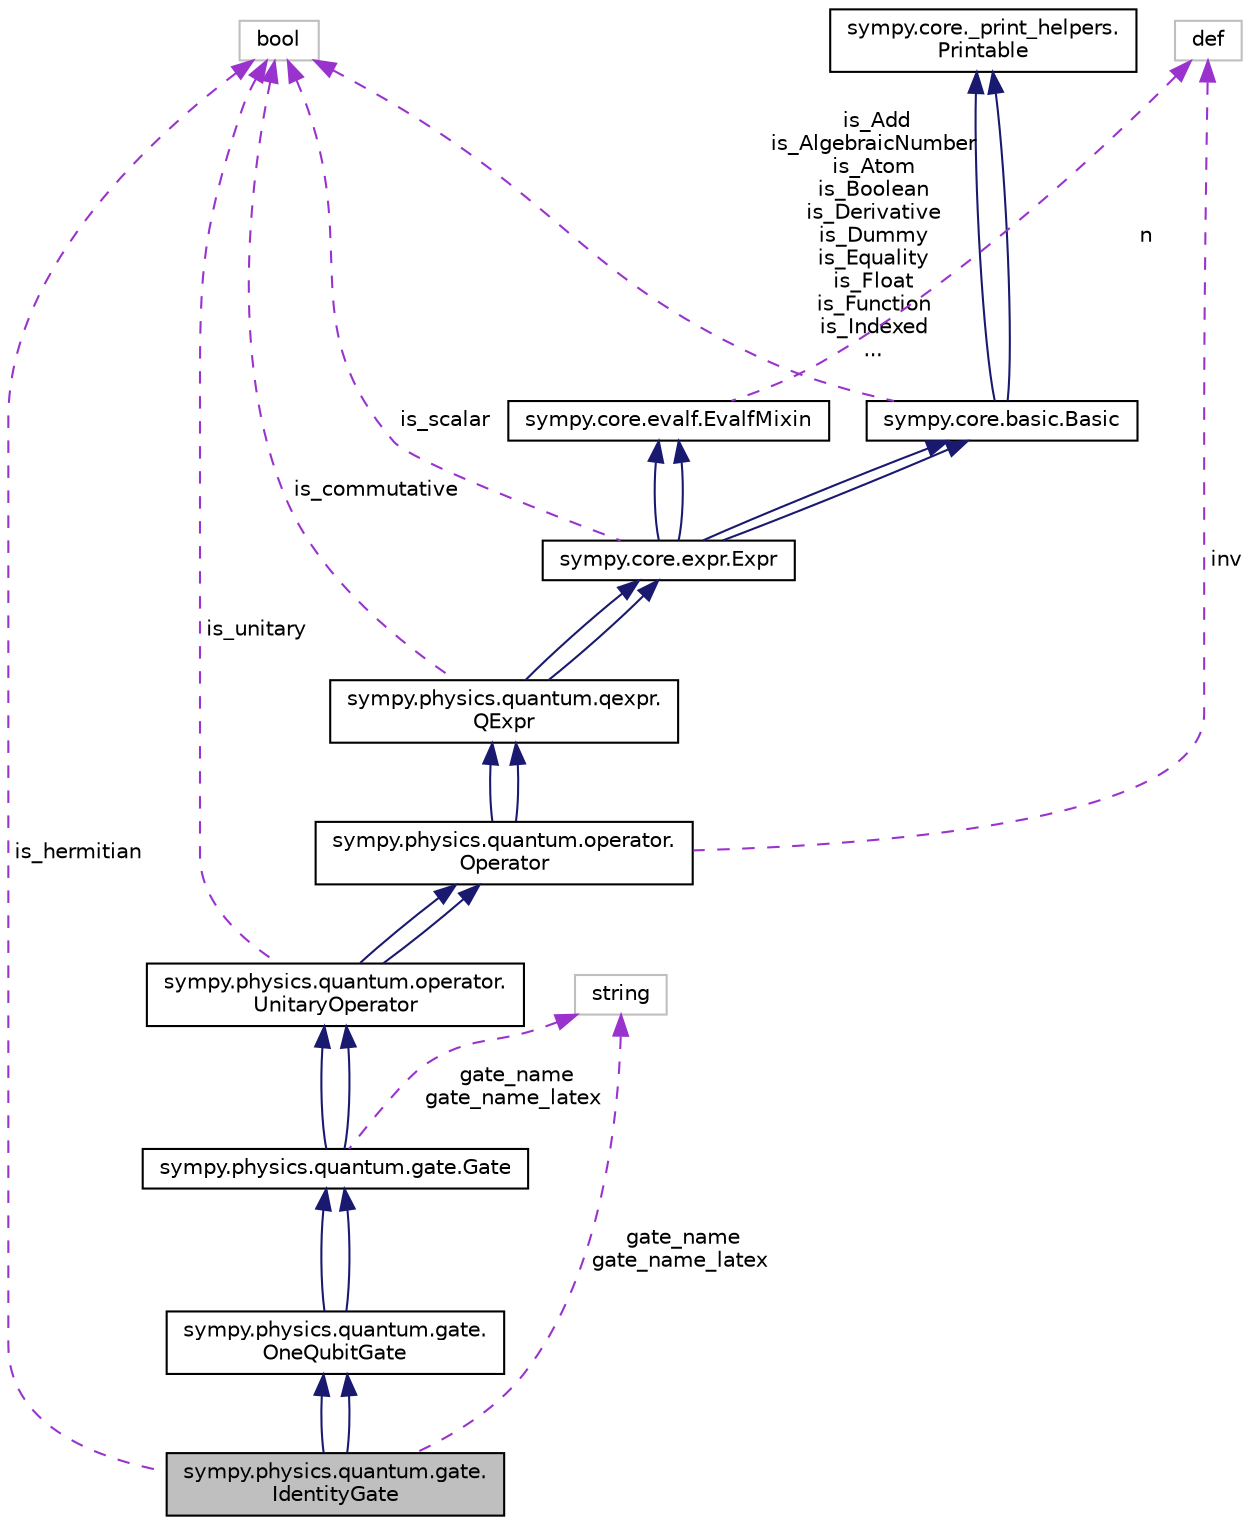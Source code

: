 digraph "sympy.physics.quantum.gate.IdentityGate"
{
 // LATEX_PDF_SIZE
  edge [fontname="Helvetica",fontsize="10",labelfontname="Helvetica",labelfontsize="10"];
  node [fontname="Helvetica",fontsize="10",shape=record];
  Node1 [label="sympy.physics.quantum.gate.\lIdentityGate",height=0.2,width=0.4,color="black", fillcolor="grey75", style="filled", fontcolor="black",tooltip=" "];
  Node2 -> Node1 [dir="back",color="midnightblue",fontsize="10",style="solid",fontname="Helvetica"];
  Node2 [label="sympy.physics.quantum.gate.\lOneQubitGate",height=0.2,width=0.4,color="black", fillcolor="white", style="filled",URL="$classsympy_1_1physics_1_1quantum_1_1gate_1_1OneQubitGate.html",tooltip=" "];
  Node3 -> Node2 [dir="back",color="midnightblue",fontsize="10",style="solid",fontname="Helvetica"];
  Node3 [label="sympy.physics.quantum.gate.Gate",height=0.2,width=0.4,color="black", fillcolor="white", style="filled",URL="$classsympy_1_1physics_1_1quantum_1_1gate_1_1Gate.html",tooltip=" "];
  Node4 -> Node3 [dir="back",color="midnightblue",fontsize="10",style="solid",fontname="Helvetica"];
  Node4 [label="sympy.physics.quantum.operator.\lUnitaryOperator",height=0.2,width=0.4,color="black", fillcolor="white", style="filled",URL="$classsympy_1_1physics_1_1quantum_1_1operator_1_1UnitaryOperator.html",tooltip=" "];
  Node5 -> Node4 [dir="back",color="midnightblue",fontsize="10",style="solid",fontname="Helvetica"];
  Node5 [label="sympy.physics.quantum.operator.\lOperator",height=0.2,width=0.4,color="black", fillcolor="white", style="filled",URL="$classsympy_1_1physics_1_1quantum_1_1operator_1_1Operator.html",tooltip=" "];
  Node6 -> Node5 [dir="back",color="midnightblue",fontsize="10",style="solid",fontname="Helvetica"];
  Node6 [label="sympy.physics.quantum.qexpr.\lQExpr",height=0.2,width=0.4,color="black", fillcolor="white", style="filled",URL="$classsympy_1_1physics_1_1quantum_1_1qexpr_1_1QExpr.html",tooltip=" "];
  Node7 -> Node6 [dir="back",color="midnightblue",fontsize="10",style="solid",fontname="Helvetica"];
  Node7 [label="sympy.core.expr.Expr",height=0.2,width=0.4,color="black", fillcolor="white", style="filled",URL="$classsympy_1_1core_1_1expr_1_1Expr.html",tooltip=" "];
  Node8 -> Node7 [dir="back",color="midnightblue",fontsize="10",style="solid",fontname="Helvetica"];
  Node8 [label="sympy.core.basic.Basic",height=0.2,width=0.4,color="black", fillcolor="white", style="filled",URL="$classsympy_1_1core_1_1basic_1_1Basic.html",tooltip=" "];
  Node9 -> Node8 [dir="back",color="midnightblue",fontsize="10",style="solid",fontname="Helvetica"];
  Node9 [label="sympy.core._print_helpers.\lPrintable",height=0.2,width=0.4,color="black", fillcolor="white", style="filled",URL="$classsympy_1_1core_1_1__print__helpers_1_1Printable.html",tooltip=" "];
  Node9 -> Node8 [dir="back",color="midnightblue",fontsize="10",style="solid",fontname="Helvetica"];
  Node10 -> Node8 [dir="back",color="darkorchid3",fontsize="10",style="dashed",label=" is_Add\nis_AlgebraicNumber\nis_Atom\nis_Boolean\nis_Derivative\nis_Dummy\nis_Equality\nis_Float\nis_Function\nis_Indexed\n..." ,fontname="Helvetica"];
  Node10 [label="bool",height=0.2,width=0.4,color="grey75", fillcolor="white", style="filled",tooltip=" "];
  Node11 -> Node7 [dir="back",color="midnightblue",fontsize="10",style="solid",fontname="Helvetica"];
  Node11 [label="sympy.core.evalf.EvalfMixin",height=0.2,width=0.4,color="black", fillcolor="white", style="filled",URL="$classsympy_1_1core_1_1evalf_1_1EvalfMixin.html",tooltip=" "];
  Node12 -> Node11 [dir="back",color="darkorchid3",fontsize="10",style="dashed",label=" n" ,fontname="Helvetica"];
  Node12 [label="def",height=0.2,width=0.4,color="grey75", fillcolor="white", style="filled",tooltip=" "];
  Node8 -> Node7 [dir="back",color="midnightblue",fontsize="10",style="solid",fontname="Helvetica"];
  Node11 -> Node7 [dir="back",color="midnightblue",fontsize="10",style="solid",fontname="Helvetica"];
  Node10 -> Node7 [dir="back",color="darkorchid3",fontsize="10",style="dashed",label=" is_scalar" ,fontname="Helvetica"];
  Node7 -> Node6 [dir="back",color="midnightblue",fontsize="10",style="solid",fontname="Helvetica"];
  Node10 -> Node6 [dir="back",color="darkorchid3",fontsize="10",style="dashed",label=" is_commutative" ,fontname="Helvetica"];
  Node6 -> Node5 [dir="back",color="midnightblue",fontsize="10",style="solid",fontname="Helvetica"];
  Node12 -> Node5 [dir="back",color="darkorchid3",fontsize="10",style="dashed",label=" inv" ,fontname="Helvetica"];
  Node5 -> Node4 [dir="back",color="midnightblue",fontsize="10",style="solid",fontname="Helvetica"];
  Node10 -> Node4 [dir="back",color="darkorchid3",fontsize="10",style="dashed",label=" is_unitary" ,fontname="Helvetica"];
  Node4 -> Node3 [dir="back",color="midnightblue",fontsize="10",style="solid",fontname="Helvetica"];
  Node13 -> Node3 [dir="back",color="darkorchid3",fontsize="10",style="dashed",label=" gate_name\ngate_name_latex" ,fontname="Helvetica"];
  Node13 [label="string",height=0.2,width=0.4,color="grey75", fillcolor="white", style="filled",tooltip=" "];
  Node3 -> Node2 [dir="back",color="midnightblue",fontsize="10",style="solid",fontname="Helvetica"];
  Node2 -> Node1 [dir="back",color="midnightblue",fontsize="10",style="solid",fontname="Helvetica"];
  Node10 -> Node1 [dir="back",color="darkorchid3",fontsize="10",style="dashed",label=" is_hermitian" ,fontname="Helvetica"];
  Node13 -> Node1 [dir="back",color="darkorchid3",fontsize="10",style="dashed",label=" gate_name\ngate_name_latex" ,fontname="Helvetica"];
}
